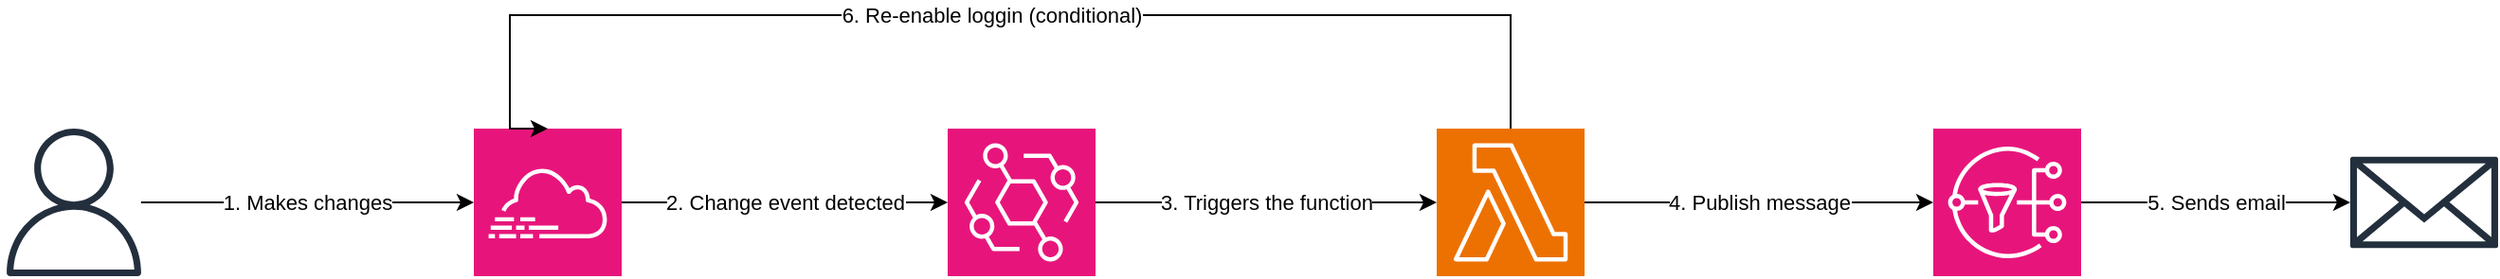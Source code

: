 <mxfile version="22.1.16" type="device">
  <diagram name="Page-1" id="Trj2E5kWIgqJfBERm6sS">
    <mxGraphModel dx="1098" dy="988" grid="1" gridSize="10" guides="1" tooltips="1" connect="1" arrows="1" fold="1" page="1" pageScale="1" pageWidth="850" pageHeight="1100" math="0" shadow="0">
      <root>
        <mxCell id="0" />
        <mxCell id="1" parent="0" />
        <mxCell id="BIEf6hILi-mS5OzLNT0E-9" value="1. Makes changes" style="edgeStyle=orthogonalEdgeStyle;rounded=0;orthogonalLoop=1;jettySize=auto;html=1;" edge="1" parent="1" source="BIEf6hILi-mS5OzLNT0E-2" target="BIEf6hILi-mS5OzLNT0E-3">
          <mxGeometry relative="1" as="geometry" />
        </mxCell>
        <mxCell id="BIEf6hILi-mS5OzLNT0E-2" value="" style="sketch=0;outlineConnect=0;fontColor=#232F3E;gradientColor=none;fillColor=#232F3D;strokeColor=none;dashed=0;verticalLabelPosition=bottom;verticalAlign=top;align=center;html=1;fontSize=12;fontStyle=0;aspect=fixed;pointerEvents=1;shape=mxgraph.aws4.user;" vertex="1" parent="1">
          <mxGeometry x="80" y="310" width="78" height="78" as="geometry" />
        </mxCell>
        <mxCell id="BIEf6hILi-mS5OzLNT0E-10" value="2. Change event detected" style="edgeStyle=orthogonalEdgeStyle;rounded=0;orthogonalLoop=1;jettySize=auto;html=1;" edge="1" parent="1" source="BIEf6hILi-mS5OzLNT0E-3" target="BIEf6hILi-mS5OzLNT0E-4">
          <mxGeometry relative="1" as="geometry" />
        </mxCell>
        <mxCell id="BIEf6hILi-mS5OzLNT0E-3" value="" style="sketch=0;points=[[0,0,0],[0.25,0,0],[0.5,0,0],[0.75,0,0],[1,0,0],[0,1,0],[0.25,1,0],[0.5,1,0],[0.75,1,0],[1,1,0],[0,0.25,0],[0,0.5,0],[0,0.75,0],[1,0.25,0],[1,0.5,0],[1,0.75,0]];points=[[0,0,0],[0.25,0,0],[0.5,0,0],[0.75,0,0],[1,0,0],[0,1,0],[0.25,1,0],[0.5,1,0],[0.75,1,0],[1,1,0],[0,0.25,0],[0,0.5,0],[0,0.75,0],[1,0.25,0],[1,0.5,0],[1,0.75,0]];outlineConnect=0;fontColor=#232F3E;fillColor=#E7157B;strokeColor=#ffffff;dashed=0;verticalLabelPosition=bottom;verticalAlign=top;align=center;html=1;fontSize=12;fontStyle=0;aspect=fixed;shape=mxgraph.aws4.resourceIcon;resIcon=mxgraph.aws4.cloudtrail;" vertex="1" parent="1">
          <mxGeometry x="330" y="310" width="78" height="78" as="geometry" />
        </mxCell>
        <mxCell id="BIEf6hILi-mS5OzLNT0E-11" value="3. Triggers the function" style="edgeStyle=orthogonalEdgeStyle;rounded=0;orthogonalLoop=1;jettySize=auto;html=1;" edge="1" parent="1" source="BIEf6hILi-mS5OzLNT0E-4" target="BIEf6hILi-mS5OzLNT0E-5">
          <mxGeometry relative="1" as="geometry" />
        </mxCell>
        <mxCell id="BIEf6hILi-mS5OzLNT0E-4" value="" style="sketch=0;points=[[0,0,0],[0.25,0,0],[0.5,0,0],[0.75,0,0],[1,0,0],[0,1,0],[0.25,1,0],[0.5,1,0],[0.75,1,0],[1,1,0],[0,0.25,0],[0,0.5,0],[0,0.75,0],[1,0.25,0],[1,0.5,0],[1,0.75,0]];outlineConnect=0;fontColor=#232F3E;fillColor=#E7157B;strokeColor=#ffffff;dashed=0;verticalLabelPosition=bottom;verticalAlign=top;align=center;html=1;fontSize=12;fontStyle=0;aspect=fixed;shape=mxgraph.aws4.resourceIcon;resIcon=mxgraph.aws4.eventbridge;" vertex="1" parent="1">
          <mxGeometry x="580" y="310" width="78" height="78" as="geometry" />
        </mxCell>
        <mxCell id="BIEf6hILi-mS5OzLNT0E-5" value="" style="sketch=0;points=[[0,0,0],[0.25,0,0],[0.5,0,0],[0.75,0,0],[1,0,0],[0,1,0],[0.25,1,0],[0.5,1,0],[0.75,1,0],[1,1,0],[0,0.25,0],[0,0.5,0],[0,0.75,0],[1,0.25,0],[1,0.5,0],[1,0.75,0]];outlineConnect=0;fontColor=#232F3E;fillColor=#ED7100;strokeColor=#ffffff;dashed=0;verticalLabelPosition=bottom;verticalAlign=top;align=center;html=1;fontSize=12;fontStyle=0;aspect=fixed;shape=mxgraph.aws4.resourceIcon;resIcon=mxgraph.aws4.lambda;" vertex="1" parent="1">
          <mxGeometry x="838" y="310" width="78" height="78" as="geometry" />
        </mxCell>
        <mxCell id="BIEf6hILi-mS5OzLNT0E-14" value="5. Sends email" style="edgeStyle=orthogonalEdgeStyle;rounded=0;orthogonalLoop=1;jettySize=auto;html=1;" edge="1" parent="1" source="BIEf6hILi-mS5OzLNT0E-6" target="BIEf6hILi-mS5OzLNT0E-7">
          <mxGeometry relative="1" as="geometry" />
        </mxCell>
        <mxCell id="BIEf6hILi-mS5OzLNT0E-6" value="" style="sketch=0;points=[[0,0,0],[0.25,0,0],[0.5,0,0],[0.75,0,0],[1,0,0],[0,1,0],[0.25,1,0],[0.5,1,0],[0.75,1,0],[1,1,0],[0,0.25,0],[0,0.5,0],[0,0.75,0],[1,0.25,0],[1,0.5,0],[1,0.75,0]];outlineConnect=0;fontColor=#232F3E;fillColor=#E7157B;strokeColor=#ffffff;dashed=0;verticalLabelPosition=bottom;verticalAlign=top;align=center;html=1;fontSize=12;fontStyle=0;aspect=fixed;shape=mxgraph.aws4.resourceIcon;resIcon=mxgraph.aws4.sns;" vertex="1" parent="1">
          <mxGeometry x="1100" y="310" width="78" height="78" as="geometry" />
        </mxCell>
        <mxCell id="BIEf6hILi-mS5OzLNT0E-7" value="" style="sketch=0;outlineConnect=0;fontColor=#232F3E;gradientColor=none;fillColor=#232F3D;strokeColor=none;dashed=0;verticalLabelPosition=bottom;verticalAlign=top;align=center;html=1;fontSize=12;fontStyle=0;aspect=fixed;pointerEvents=1;shape=mxgraph.aws4.email_2;" vertex="1" parent="1">
          <mxGeometry x="1320" y="324.5" width="78" height="49" as="geometry" />
        </mxCell>
        <mxCell id="BIEf6hILi-mS5OzLNT0E-12" value="6. Re-enable loggin (conditional)" style="edgeStyle=orthogonalEdgeStyle;rounded=0;orthogonalLoop=1;jettySize=auto;html=1;entryX=0.5;entryY=0;entryDx=0;entryDy=0;entryPerimeter=0;" edge="1" parent="1" source="BIEf6hILi-mS5OzLNT0E-5" target="BIEf6hILi-mS5OzLNT0E-3">
          <mxGeometry relative="1" as="geometry">
            <Array as="points">
              <mxPoint x="877" y="250" />
              <mxPoint x="349" y="250" />
            </Array>
          </mxGeometry>
        </mxCell>
        <mxCell id="BIEf6hILi-mS5OzLNT0E-13" value="4. Publish message" style="edgeStyle=orthogonalEdgeStyle;rounded=0;orthogonalLoop=1;jettySize=auto;html=1;entryX=0;entryY=0.5;entryDx=0;entryDy=0;entryPerimeter=0;" edge="1" parent="1" source="BIEf6hILi-mS5OzLNT0E-5" target="BIEf6hILi-mS5OzLNT0E-6">
          <mxGeometry relative="1" as="geometry" />
        </mxCell>
      </root>
    </mxGraphModel>
  </diagram>
</mxfile>
